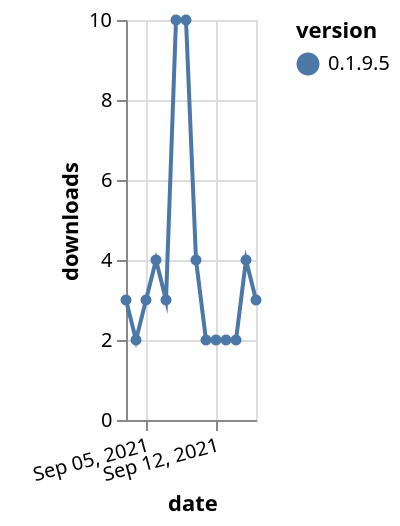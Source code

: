 {"$schema": "https://vega.github.io/schema/vega-lite/v5.json", "description": "A simple bar chart with embedded data.", "data": {"values": [{"date": "2021-09-03", "total": 1320, "delta": 3, "version": "0.1.9.5"}, {"date": "2021-09-04", "total": 1322, "delta": 2, "version": "0.1.9.5"}, {"date": "2021-09-05", "total": 1325, "delta": 3, "version": "0.1.9.5"}, {"date": "2021-09-06", "total": 1329, "delta": 4, "version": "0.1.9.5"}, {"date": "2021-09-07", "total": 1332, "delta": 3, "version": "0.1.9.5"}, {"date": "2021-09-08", "total": 1342, "delta": 10, "version": "0.1.9.5"}, {"date": "2021-09-09", "total": 1352, "delta": 10, "version": "0.1.9.5"}, {"date": "2021-09-10", "total": 1356, "delta": 4, "version": "0.1.9.5"}, {"date": "2021-09-11", "total": 1358, "delta": 2, "version": "0.1.9.5"}, {"date": "2021-09-12", "total": 1360, "delta": 2, "version": "0.1.9.5"}, {"date": "2021-09-13", "total": 1362, "delta": 2, "version": "0.1.9.5"}, {"date": "2021-09-14", "total": 1364, "delta": 2, "version": "0.1.9.5"}, {"date": "2021-09-15", "total": 1368, "delta": 4, "version": "0.1.9.5"}, {"date": "2021-09-16", "total": 1371, "delta": 3, "version": "0.1.9.5"}]}, "width": "container", "mark": {"type": "line", "point": {"filled": true}}, "encoding": {"x": {"field": "date", "type": "temporal", "timeUnit": "yearmonthdate", "title": "date", "axis": {"labelAngle": -15}}, "y": {"field": "delta", "type": "quantitative", "title": "downloads"}, "color": {"field": "version", "type": "nominal"}, "tooltip": {"field": "delta"}}}
